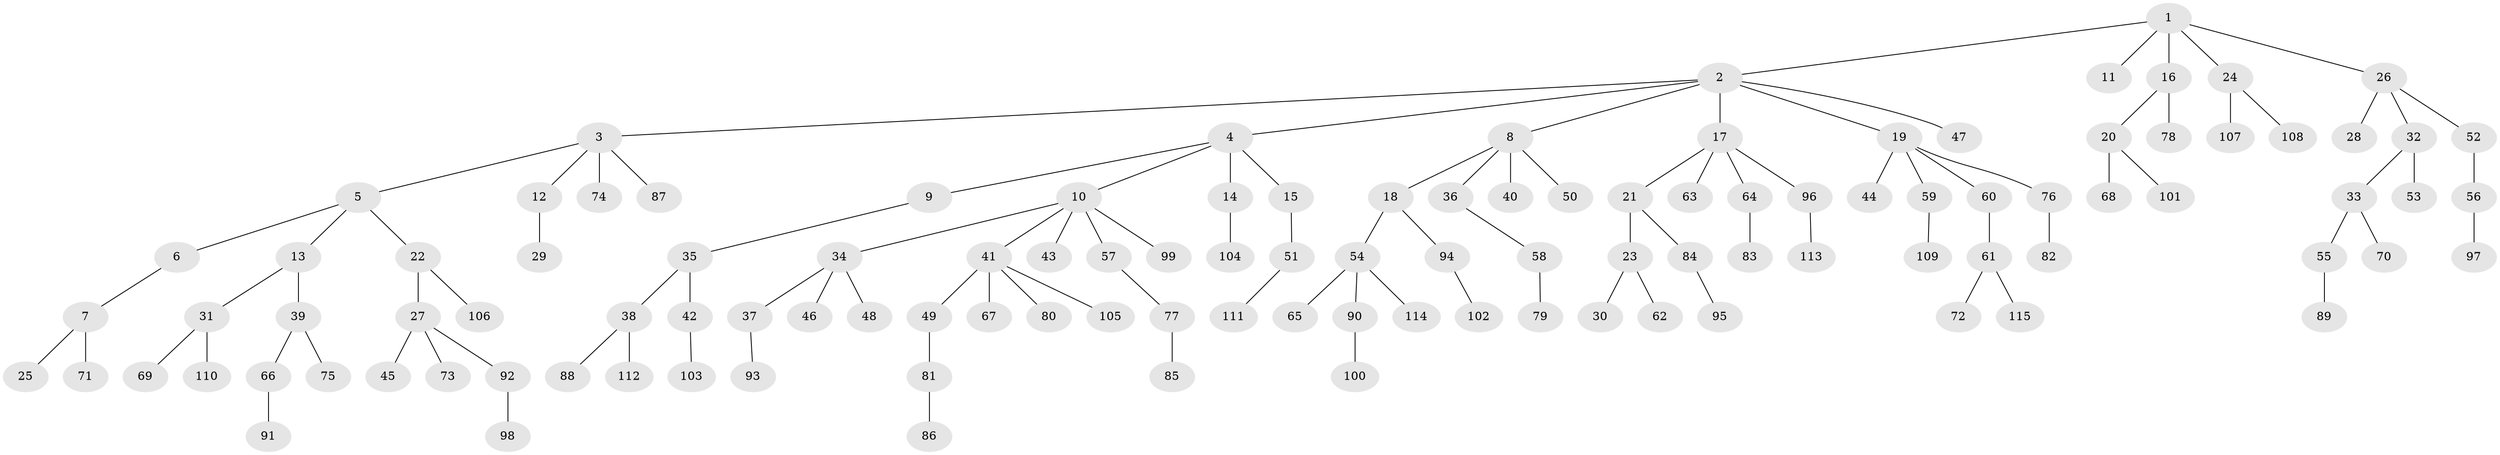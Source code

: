 // Generated by graph-tools (version 1.1) at 2025/15/03/09/25 04:15:28]
// undirected, 115 vertices, 114 edges
graph export_dot {
graph [start="1"]
  node [color=gray90,style=filled];
  1;
  2;
  3;
  4;
  5;
  6;
  7;
  8;
  9;
  10;
  11;
  12;
  13;
  14;
  15;
  16;
  17;
  18;
  19;
  20;
  21;
  22;
  23;
  24;
  25;
  26;
  27;
  28;
  29;
  30;
  31;
  32;
  33;
  34;
  35;
  36;
  37;
  38;
  39;
  40;
  41;
  42;
  43;
  44;
  45;
  46;
  47;
  48;
  49;
  50;
  51;
  52;
  53;
  54;
  55;
  56;
  57;
  58;
  59;
  60;
  61;
  62;
  63;
  64;
  65;
  66;
  67;
  68;
  69;
  70;
  71;
  72;
  73;
  74;
  75;
  76;
  77;
  78;
  79;
  80;
  81;
  82;
  83;
  84;
  85;
  86;
  87;
  88;
  89;
  90;
  91;
  92;
  93;
  94;
  95;
  96;
  97;
  98;
  99;
  100;
  101;
  102;
  103;
  104;
  105;
  106;
  107;
  108;
  109;
  110;
  111;
  112;
  113;
  114;
  115;
  1 -- 2;
  1 -- 11;
  1 -- 16;
  1 -- 24;
  1 -- 26;
  2 -- 3;
  2 -- 4;
  2 -- 8;
  2 -- 17;
  2 -- 19;
  2 -- 47;
  3 -- 5;
  3 -- 12;
  3 -- 74;
  3 -- 87;
  4 -- 9;
  4 -- 10;
  4 -- 14;
  4 -- 15;
  5 -- 6;
  5 -- 13;
  5 -- 22;
  6 -- 7;
  7 -- 25;
  7 -- 71;
  8 -- 18;
  8 -- 36;
  8 -- 40;
  8 -- 50;
  9 -- 35;
  10 -- 34;
  10 -- 41;
  10 -- 43;
  10 -- 57;
  10 -- 99;
  12 -- 29;
  13 -- 31;
  13 -- 39;
  14 -- 104;
  15 -- 51;
  16 -- 20;
  16 -- 78;
  17 -- 21;
  17 -- 63;
  17 -- 64;
  17 -- 96;
  18 -- 54;
  18 -- 94;
  19 -- 44;
  19 -- 59;
  19 -- 60;
  19 -- 76;
  20 -- 68;
  20 -- 101;
  21 -- 23;
  21 -- 84;
  22 -- 27;
  22 -- 106;
  23 -- 30;
  23 -- 62;
  24 -- 107;
  24 -- 108;
  26 -- 28;
  26 -- 32;
  26 -- 52;
  27 -- 45;
  27 -- 73;
  27 -- 92;
  31 -- 69;
  31 -- 110;
  32 -- 33;
  32 -- 53;
  33 -- 55;
  33 -- 70;
  34 -- 37;
  34 -- 46;
  34 -- 48;
  35 -- 38;
  35 -- 42;
  36 -- 58;
  37 -- 93;
  38 -- 88;
  38 -- 112;
  39 -- 66;
  39 -- 75;
  41 -- 49;
  41 -- 67;
  41 -- 80;
  41 -- 105;
  42 -- 103;
  49 -- 81;
  51 -- 111;
  52 -- 56;
  54 -- 65;
  54 -- 90;
  54 -- 114;
  55 -- 89;
  56 -- 97;
  57 -- 77;
  58 -- 79;
  59 -- 109;
  60 -- 61;
  61 -- 72;
  61 -- 115;
  64 -- 83;
  66 -- 91;
  76 -- 82;
  77 -- 85;
  81 -- 86;
  84 -- 95;
  90 -- 100;
  92 -- 98;
  94 -- 102;
  96 -- 113;
}
